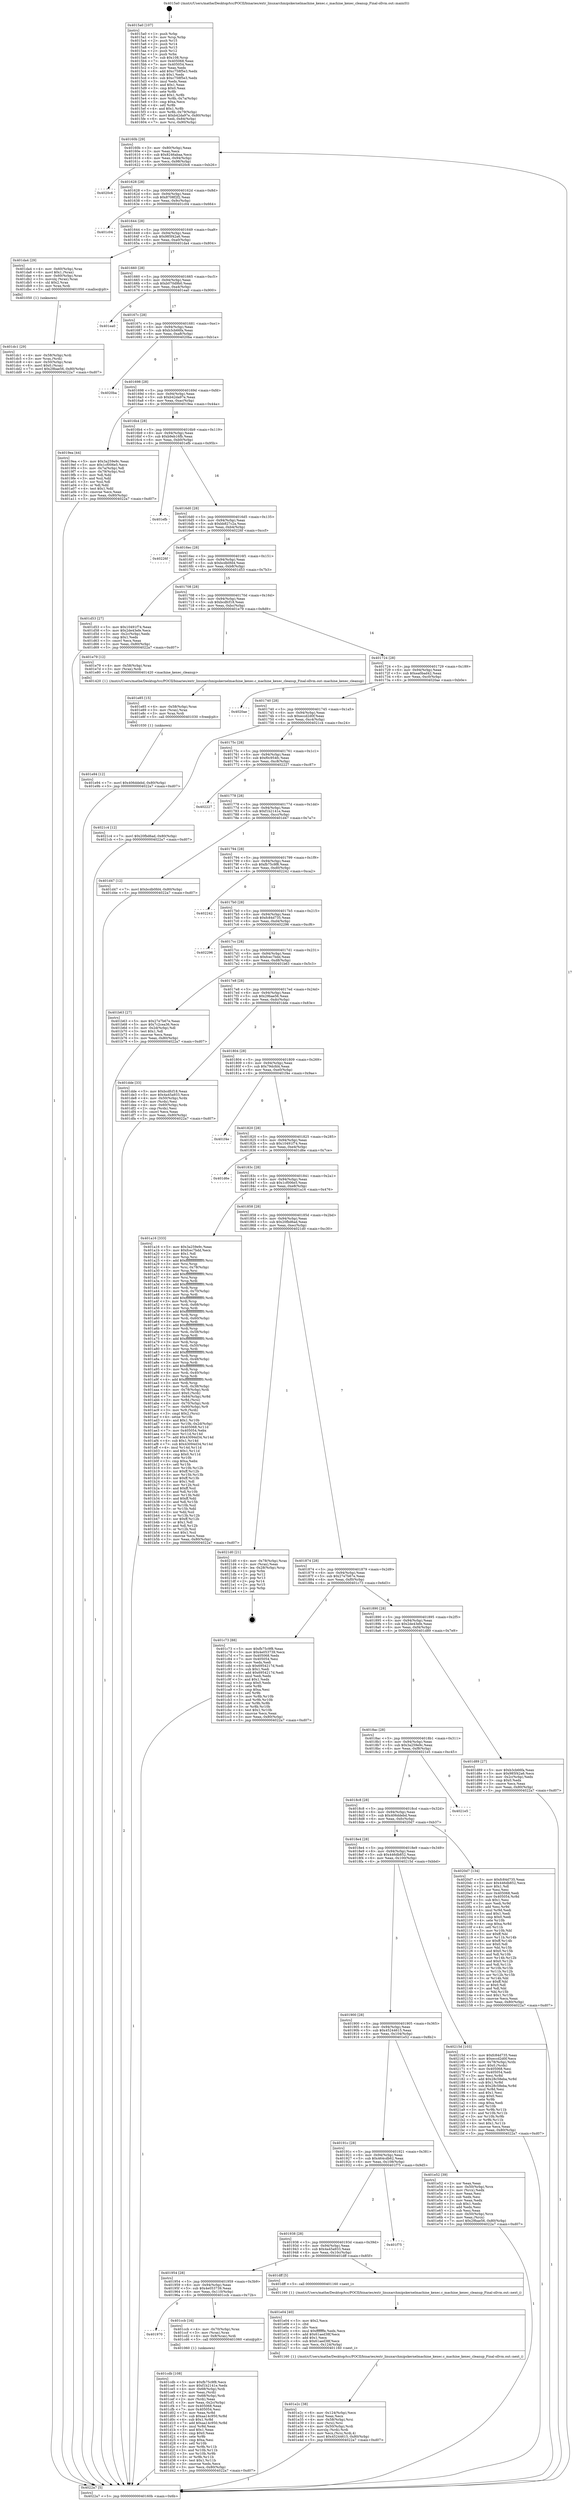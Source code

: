 digraph "0x4015a0" {
  label = "0x4015a0 (/mnt/c/Users/mathe/Desktop/tcc/POCII/binaries/extr_linuxarchmipskernelmachine_kexec.c_machine_kexec_cleanup_Final-ollvm.out::main(0))"
  labelloc = "t"
  node[shape=record]

  Entry [label="",width=0.3,height=0.3,shape=circle,fillcolor=black,style=filled]
  "0x40160b" [label="{
     0x40160b [29]\l
     | [instrs]\l
     &nbsp;&nbsp;0x40160b \<+3\>: mov -0x80(%rbp),%eax\l
     &nbsp;&nbsp;0x40160e \<+2\>: mov %eax,%ecx\l
     &nbsp;&nbsp;0x401610 \<+6\>: sub $0x8246abaa,%ecx\l
     &nbsp;&nbsp;0x401616 \<+6\>: mov %eax,-0x94(%rbp)\l
     &nbsp;&nbsp;0x40161c \<+6\>: mov %ecx,-0x98(%rbp)\l
     &nbsp;&nbsp;0x401622 \<+6\>: je 00000000004020c6 \<main+0xb26\>\l
  }"]
  "0x4020c6" [label="{
     0x4020c6\l
  }", style=dashed]
  "0x401628" [label="{
     0x401628 [28]\l
     | [instrs]\l
     &nbsp;&nbsp;0x401628 \<+5\>: jmp 000000000040162d \<main+0x8d\>\l
     &nbsp;&nbsp;0x40162d \<+6\>: mov -0x94(%rbp),%eax\l
     &nbsp;&nbsp;0x401633 \<+5\>: sub $0x8708f2f2,%eax\l
     &nbsp;&nbsp;0x401638 \<+6\>: mov %eax,-0x9c(%rbp)\l
     &nbsp;&nbsp;0x40163e \<+6\>: je 0000000000401c04 \<main+0x664\>\l
  }"]
  Exit [label="",width=0.3,height=0.3,shape=circle,fillcolor=black,style=filled,peripheries=2]
  "0x401c04" [label="{
     0x401c04\l
  }", style=dashed]
  "0x401644" [label="{
     0x401644 [28]\l
     | [instrs]\l
     &nbsp;&nbsp;0x401644 \<+5\>: jmp 0000000000401649 \<main+0xa9\>\l
     &nbsp;&nbsp;0x401649 \<+6\>: mov -0x94(%rbp),%eax\l
     &nbsp;&nbsp;0x40164f \<+5\>: sub $0x985f42a6,%eax\l
     &nbsp;&nbsp;0x401654 \<+6\>: mov %eax,-0xa0(%rbp)\l
     &nbsp;&nbsp;0x40165a \<+6\>: je 0000000000401da4 \<main+0x804\>\l
  }"]
  "0x401e94" [label="{
     0x401e94 [12]\l
     | [instrs]\l
     &nbsp;&nbsp;0x401e94 \<+7\>: movl $0x406ddebd,-0x80(%rbp)\l
     &nbsp;&nbsp;0x401e9b \<+5\>: jmp 00000000004022a7 \<main+0xd07\>\l
  }"]
  "0x401da4" [label="{
     0x401da4 [29]\l
     | [instrs]\l
     &nbsp;&nbsp;0x401da4 \<+4\>: mov -0x60(%rbp),%rax\l
     &nbsp;&nbsp;0x401da8 \<+6\>: movl $0x1,(%rax)\l
     &nbsp;&nbsp;0x401dae \<+4\>: mov -0x60(%rbp),%rax\l
     &nbsp;&nbsp;0x401db2 \<+3\>: movslq (%rax),%rax\l
     &nbsp;&nbsp;0x401db5 \<+4\>: shl $0x2,%rax\l
     &nbsp;&nbsp;0x401db9 \<+3\>: mov %rax,%rdi\l
     &nbsp;&nbsp;0x401dbc \<+5\>: call 0000000000401050 \<malloc@plt\>\l
     | [calls]\l
     &nbsp;&nbsp;0x401050 \{1\} (unknown)\l
  }"]
  "0x401660" [label="{
     0x401660 [28]\l
     | [instrs]\l
     &nbsp;&nbsp;0x401660 \<+5\>: jmp 0000000000401665 \<main+0xc5\>\l
     &nbsp;&nbsp;0x401665 \<+6\>: mov -0x94(%rbp),%eax\l
     &nbsp;&nbsp;0x40166b \<+5\>: sub $0xb070d9b0,%eax\l
     &nbsp;&nbsp;0x401670 \<+6\>: mov %eax,-0xa4(%rbp)\l
     &nbsp;&nbsp;0x401676 \<+6\>: je 0000000000401ea0 \<main+0x900\>\l
  }"]
  "0x401e85" [label="{
     0x401e85 [15]\l
     | [instrs]\l
     &nbsp;&nbsp;0x401e85 \<+4\>: mov -0x58(%rbp),%rax\l
     &nbsp;&nbsp;0x401e89 \<+3\>: mov (%rax),%rax\l
     &nbsp;&nbsp;0x401e8c \<+3\>: mov %rax,%rdi\l
     &nbsp;&nbsp;0x401e8f \<+5\>: call 0000000000401030 \<free@plt\>\l
     | [calls]\l
     &nbsp;&nbsp;0x401030 \{1\} (unknown)\l
  }"]
  "0x401ea0" [label="{
     0x401ea0\l
  }", style=dashed]
  "0x40167c" [label="{
     0x40167c [28]\l
     | [instrs]\l
     &nbsp;&nbsp;0x40167c \<+5\>: jmp 0000000000401681 \<main+0xe1\>\l
     &nbsp;&nbsp;0x401681 \<+6\>: mov -0x94(%rbp),%eax\l
     &nbsp;&nbsp;0x401687 \<+5\>: sub $0xb3cb66fa,%eax\l
     &nbsp;&nbsp;0x40168c \<+6\>: mov %eax,-0xa8(%rbp)\l
     &nbsp;&nbsp;0x401692 \<+6\>: je 00000000004020ba \<main+0xb1a\>\l
  }"]
  "0x401e2c" [label="{
     0x401e2c [38]\l
     | [instrs]\l
     &nbsp;&nbsp;0x401e2c \<+6\>: mov -0x124(%rbp),%ecx\l
     &nbsp;&nbsp;0x401e32 \<+3\>: imul %eax,%ecx\l
     &nbsp;&nbsp;0x401e35 \<+4\>: mov -0x58(%rbp),%rsi\l
     &nbsp;&nbsp;0x401e39 \<+3\>: mov (%rsi),%rsi\l
     &nbsp;&nbsp;0x401e3c \<+4\>: mov -0x50(%rbp),%rdi\l
     &nbsp;&nbsp;0x401e40 \<+3\>: movslq (%rdi),%rdi\l
     &nbsp;&nbsp;0x401e43 \<+3\>: mov %ecx,(%rsi,%rdi,4)\l
     &nbsp;&nbsp;0x401e46 \<+7\>: movl $0x45244615,-0x80(%rbp)\l
     &nbsp;&nbsp;0x401e4d \<+5\>: jmp 00000000004022a7 \<main+0xd07\>\l
  }"]
  "0x4020ba" [label="{
     0x4020ba\l
  }", style=dashed]
  "0x401698" [label="{
     0x401698 [28]\l
     | [instrs]\l
     &nbsp;&nbsp;0x401698 \<+5\>: jmp 000000000040169d \<main+0xfd\>\l
     &nbsp;&nbsp;0x40169d \<+6\>: mov -0x94(%rbp),%eax\l
     &nbsp;&nbsp;0x4016a3 \<+5\>: sub $0xb42da97e,%eax\l
     &nbsp;&nbsp;0x4016a8 \<+6\>: mov %eax,-0xac(%rbp)\l
     &nbsp;&nbsp;0x4016ae \<+6\>: je 00000000004019ea \<main+0x44a\>\l
  }"]
  "0x401e04" [label="{
     0x401e04 [40]\l
     | [instrs]\l
     &nbsp;&nbsp;0x401e04 \<+5\>: mov $0x2,%ecx\l
     &nbsp;&nbsp;0x401e09 \<+1\>: cltd\l
     &nbsp;&nbsp;0x401e0a \<+2\>: idiv %ecx\l
     &nbsp;&nbsp;0x401e0c \<+6\>: imul $0xfffffffe,%edx,%ecx\l
     &nbsp;&nbsp;0x401e12 \<+6\>: add $0x61aed38f,%ecx\l
     &nbsp;&nbsp;0x401e18 \<+3\>: add $0x1,%ecx\l
     &nbsp;&nbsp;0x401e1b \<+6\>: sub $0x61aed38f,%ecx\l
     &nbsp;&nbsp;0x401e21 \<+6\>: mov %ecx,-0x124(%rbp)\l
     &nbsp;&nbsp;0x401e27 \<+5\>: call 0000000000401160 \<next_i\>\l
     | [calls]\l
     &nbsp;&nbsp;0x401160 \{1\} (/mnt/c/Users/mathe/Desktop/tcc/POCII/binaries/extr_linuxarchmipskernelmachine_kexec.c_machine_kexec_cleanup_Final-ollvm.out::next_i)\l
  }"]
  "0x4019ea" [label="{
     0x4019ea [44]\l
     | [instrs]\l
     &nbsp;&nbsp;0x4019ea \<+5\>: mov $0x3a259e9c,%eax\l
     &nbsp;&nbsp;0x4019ef \<+5\>: mov $0x1cf006e5,%ecx\l
     &nbsp;&nbsp;0x4019f4 \<+3\>: mov -0x7a(%rbp),%dl\l
     &nbsp;&nbsp;0x4019f7 \<+4\>: mov -0x79(%rbp),%sil\l
     &nbsp;&nbsp;0x4019fb \<+3\>: mov %dl,%dil\l
     &nbsp;&nbsp;0x4019fe \<+3\>: and %sil,%dil\l
     &nbsp;&nbsp;0x401a01 \<+3\>: xor %sil,%dl\l
     &nbsp;&nbsp;0x401a04 \<+3\>: or %dl,%dil\l
     &nbsp;&nbsp;0x401a07 \<+4\>: test $0x1,%dil\l
     &nbsp;&nbsp;0x401a0b \<+3\>: cmovne %ecx,%eax\l
     &nbsp;&nbsp;0x401a0e \<+3\>: mov %eax,-0x80(%rbp)\l
     &nbsp;&nbsp;0x401a11 \<+5\>: jmp 00000000004022a7 \<main+0xd07\>\l
  }"]
  "0x4016b4" [label="{
     0x4016b4 [28]\l
     | [instrs]\l
     &nbsp;&nbsp;0x4016b4 \<+5\>: jmp 00000000004016b9 \<main+0x119\>\l
     &nbsp;&nbsp;0x4016b9 \<+6\>: mov -0x94(%rbp),%eax\l
     &nbsp;&nbsp;0x4016bf \<+5\>: sub $0xb9eb16fb,%eax\l
     &nbsp;&nbsp;0x4016c4 \<+6\>: mov %eax,-0xb0(%rbp)\l
     &nbsp;&nbsp;0x4016ca \<+6\>: je 0000000000401efb \<main+0x95b\>\l
  }"]
  "0x4022a7" [label="{
     0x4022a7 [5]\l
     | [instrs]\l
     &nbsp;&nbsp;0x4022a7 \<+5\>: jmp 000000000040160b \<main+0x6b\>\l
  }"]
  "0x4015a0" [label="{
     0x4015a0 [107]\l
     | [instrs]\l
     &nbsp;&nbsp;0x4015a0 \<+1\>: push %rbp\l
     &nbsp;&nbsp;0x4015a1 \<+3\>: mov %rsp,%rbp\l
     &nbsp;&nbsp;0x4015a4 \<+2\>: push %r15\l
     &nbsp;&nbsp;0x4015a6 \<+2\>: push %r14\l
     &nbsp;&nbsp;0x4015a8 \<+2\>: push %r13\l
     &nbsp;&nbsp;0x4015aa \<+2\>: push %r12\l
     &nbsp;&nbsp;0x4015ac \<+1\>: push %rbx\l
     &nbsp;&nbsp;0x4015ad \<+7\>: sub $0x108,%rsp\l
     &nbsp;&nbsp;0x4015b4 \<+7\>: mov 0x405068,%eax\l
     &nbsp;&nbsp;0x4015bb \<+7\>: mov 0x405054,%ecx\l
     &nbsp;&nbsp;0x4015c2 \<+2\>: mov %eax,%edx\l
     &nbsp;&nbsp;0x4015c4 \<+6\>: add $0xc758f5e3,%edx\l
     &nbsp;&nbsp;0x4015ca \<+3\>: sub $0x1,%edx\l
     &nbsp;&nbsp;0x4015cd \<+6\>: sub $0xc758f5e3,%edx\l
     &nbsp;&nbsp;0x4015d3 \<+3\>: imul %edx,%eax\l
     &nbsp;&nbsp;0x4015d6 \<+3\>: and $0x1,%eax\l
     &nbsp;&nbsp;0x4015d9 \<+3\>: cmp $0x0,%eax\l
     &nbsp;&nbsp;0x4015dc \<+4\>: sete %r8b\l
     &nbsp;&nbsp;0x4015e0 \<+4\>: and $0x1,%r8b\l
     &nbsp;&nbsp;0x4015e4 \<+4\>: mov %r8b,-0x7a(%rbp)\l
     &nbsp;&nbsp;0x4015e8 \<+3\>: cmp $0xa,%ecx\l
     &nbsp;&nbsp;0x4015eb \<+4\>: setl %r8b\l
     &nbsp;&nbsp;0x4015ef \<+4\>: and $0x1,%r8b\l
     &nbsp;&nbsp;0x4015f3 \<+4\>: mov %r8b,-0x79(%rbp)\l
     &nbsp;&nbsp;0x4015f7 \<+7\>: movl $0xb42da97e,-0x80(%rbp)\l
     &nbsp;&nbsp;0x4015fe \<+6\>: mov %edi,-0x84(%rbp)\l
     &nbsp;&nbsp;0x401604 \<+7\>: mov %rsi,-0x90(%rbp)\l
  }"]
  "0x401dc1" [label="{
     0x401dc1 [29]\l
     | [instrs]\l
     &nbsp;&nbsp;0x401dc1 \<+4\>: mov -0x58(%rbp),%rdi\l
     &nbsp;&nbsp;0x401dc5 \<+3\>: mov %rax,(%rdi)\l
     &nbsp;&nbsp;0x401dc8 \<+4\>: mov -0x50(%rbp),%rax\l
     &nbsp;&nbsp;0x401dcc \<+6\>: movl $0x0,(%rax)\l
     &nbsp;&nbsp;0x401dd2 \<+7\>: movl $0x29bae56,-0x80(%rbp)\l
     &nbsp;&nbsp;0x401dd9 \<+5\>: jmp 00000000004022a7 \<main+0xd07\>\l
  }"]
  "0x401efb" [label="{
     0x401efb\l
  }", style=dashed]
  "0x4016d0" [label="{
     0x4016d0 [28]\l
     | [instrs]\l
     &nbsp;&nbsp;0x4016d0 \<+5\>: jmp 00000000004016d5 \<main+0x135\>\l
     &nbsp;&nbsp;0x4016d5 \<+6\>: mov -0x94(%rbp),%eax\l
     &nbsp;&nbsp;0x4016db \<+5\>: sub $0xbb827c2a,%eax\l
     &nbsp;&nbsp;0x4016e0 \<+6\>: mov %eax,-0xb4(%rbp)\l
     &nbsp;&nbsp;0x4016e6 \<+6\>: je 000000000040226f \<main+0xccf\>\l
  }"]
  "0x401cdb" [label="{
     0x401cdb [108]\l
     | [instrs]\l
     &nbsp;&nbsp;0x401cdb \<+5\>: mov $0xfb75c9f8,%ecx\l
     &nbsp;&nbsp;0x401ce0 \<+5\>: mov $0xf1b2141e,%edx\l
     &nbsp;&nbsp;0x401ce5 \<+4\>: mov -0x68(%rbp),%rdi\l
     &nbsp;&nbsp;0x401ce9 \<+2\>: mov %eax,(%rdi)\l
     &nbsp;&nbsp;0x401ceb \<+4\>: mov -0x68(%rbp),%rdi\l
     &nbsp;&nbsp;0x401cef \<+2\>: mov (%rdi),%eax\l
     &nbsp;&nbsp;0x401cf1 \<+3\>: mov %eax,-0x2c(%rbp)\l
     &nbsp;&nbsp;0x401cf4 \<+7\>: mov 0x405068,%eax\l
     &nbsp;&nbsp;0x401cfb \<+7\>: mov 0x405054,%esi\l
     &nbsp;&nbsp;0x401d02 \<+3\>: mov %eax,%r8d\l
     &nbsp;&nbsp;0x401d05 \<+7\>: sub $0xaa14c950,%r8d\l
     &nbsp;&nbsp;0x401d0c \<+4\>: sub $0x1,%r8d\l
     &nbsp;&nbsp;0x401d10 \<+7\>: add $0xaa14c950,%r8d\l
     &nbsp;&nbsp;0x401d17 \<+4\>: imul %r8d,%eax\l
     &nbsp;&nbsp;0x401d1b \<+3\>: and $0x1,%eax\l
     &nbsp;&nbsp;0x401d1e \<+3\>: cmp $0x0,%eax\l
     &nbsp;&nbsp;0x401d21 \<+4\>: sete %r9b\l
     &nbsp;&nbsp;0x401d25 \<+3\>: cmp $0xa,%esi\l
     &nbsp;&nbsp;0x401d28 \<+4\>: setl %r10b\l
     &nbsp;&nbsp;0x401d2c \<+3\>: mov %r9b,%r11b\l
     &nbsp;&nbsp;0x401d2f \<+3\>: and %r10b,%r11b\l
     &nbsp;&nbsp;0x401d32 \<+3\>: xor %r10b,%r9b\l
     &nbsp;&nbsp;0x401d35 \<+3\>: or %r9b,%r11b\l
     &nbsp;&nbsp;0x401d38 \<+4\>: test $0x1,%r11b\l
     &nbsp;&nbsp;0x401d3c \<+3\>: cmovne %edx,%ecx\l
     &nbsp;&nbsp;0x401d3f \<+3\>: mov %ecx,-0x80(%rbp)\l
     &nbsp;&nbsp;0x401d42 \<+5\>: jmp 00000000004022a7 \<main+0xd07\>\l
  }"]
  "0x40226f" [label="{
     0x40226f\l
  }", style=dashed]
  "0x4016ec" [label="{
     0x4016ec [28]\l
     | [instrs]\l
     &nbsp;&nbsp;0x4016ec \<+5\>: jmp 00000000004016f1 \<main+0x151\>\l
     &nbsp;&nbsp;0x4016f1 \<+6\>: mov -0x94(%rbp),%eax\l
     &nbsp;&nbsp;0x4016f7 \<+5\>: sub $0xbcdb0fd4,%eax\l
     &nbsp;&nbsp;0x4016fc \<+6\>: mov %eax,-0xb8(%rbp)\l
     &nbsp;&nbsp;0x401702 \<+6\>: je 0000000000401d53 \<main+0x7b3\>\l
  }"]
  "0x401970" [label="{
     0x401970\l
  }", style=dashed]
  "0x401d53" [label="{
     0x401d53 [27]\l
     | [instrs]\l
     &nbsp;&nbsp;0x401d53 \<+5\>: mov $0x10491f74,%eax\l
     &nbsp;&nbsp;0x401d58 \<+5\>: mov $0x2de43efe,%ecx\l
     &nbsp;&nbsp;0x401d5d \<+3\>: mov -0x2c(%rbp),%edx\l
     &nbsp;&nbsp;0x401d60 \<+3\>: cmp $0x1,%edx\l
     &nbsp;&nbsp;0x401d63 \<+3\>: cmovl %ecx,%eax\l
     &nbsp;&nbsp;0x401d66 \<+3\>: mov %eax,-0x80(%rbp)\l
     &nbsp;&nbsp;0x401d69 \<+5\>: jmp 00000000004022a7 \<main+0xd07\>\l
  }"]
  "0x401708" [label="{
     0x401708 [28]\l
     | [instrs]\l
     &nbsp;&nbsp;0x401708 \<+5\>: jmp 000000000040170d \<main+0x16d\>\l
     &nbsp;&nbsp;0x40170d \<+6\>: mov -0x94(%rbp),%eax\l
     &nbsp;&nbsp;0x401713 \<+5\>: sub $0xbcdfcf18,%eax\l
     &nbsp;&nbsp;0x401718 \<+6\>: mov %eax,-0xbc(%rbp)\l
     &nbsp;&nbsp;0x40171e \<+6\>: je 0000000000401e79 \<main+0x8d9\>\l
  }"]
  "0x401ccb" [label="{
     0x401ccb [16]\l
     | [instrs]\l
     &nbsp;&nbsp;0x401ccb \<+4\>: mov -0x70(%rbp),%rax\l
     &nbsp;&nbsp;0x401ccf \<+3\>: mov (%rax),%rax\l
     &nbsp;&nbsp;0x401cd2 \<+4\>: mov 0x8(%rax),%rdi\l
     &nbsp;&nbsp;0x401cd6 \<+5\>: call 0000000000401060 \<atoi@plt\>\l
     | [calls]\l
     &nbsp;&nbsp;0x401060 \{1\} (unknown)\l
  }"]
  "0x401e79" [label="{
     0x401e79 [12]\l
     | [instrs]\l
     &nbsp;&nbsp;0x401e79 \<+4\>: mov -0x58(%rbp),%rax\l
     &nbsp;&nbsp;0x401e7d \<+3\>: mov (%rax),%rdi\l
     &nbsp;&nbsp;0x401e80 \<+5\>: call 0000000000401420 \<machine_kexec_cleanup\>\l
     | [calls]\l
     &nbsp;&nbsp;0x401420 \{1\} (/mnt/c/Users/mathe/Desktop/tcc/POCII/binaries/extr_linuxarchmipskernelmachine_kexec.c_machine_kexec_cleanup_Final-ollvm.out::machine_kexec_cleanup)\l
  }"]
  "0x401724" [label="{
     0x401724 [28]\l
     | [instrs]\l
     &nbsp;&nbsp;0x401724 \<+5\>: jmp 0000000000401729 \<main+0x189\>\l
     &nbsp;&nbsp;0x401729 \<+6\>: mov -0x94(%rbp),%eax\l
     &nbsp;&nbsp;0x40172f \<+5\>: sub $0xea0bad42,%eax\l
     &nbsp;&nbsp;0x401734 \<+6\>: mov %eax,-0xc0(%rbp)\l
     &nbsp;&nbsp;0x40173a \<+6\>: je 00000000004020ae \<main+0xb0e\>\l
  }"]
  "0x401954" [label="{
     0x401954 [28]\l
     | [instrs]\l
     &nbsp;&nbsp;0x401954 \<+5\>: jmp 0000000000401959 \<main+0x3b9\>\l
     &nbsp;&nbsp;0x401959 \<+6\>: mov -0x94(%rbp),%eax\l
     &nbsp;&nbsp;0x40195f \<+5\>: sub $0x4e053739,%eax\l
     &nbsp;&nbsp;0x401964 \<+6\>: mov %eax,-0x110(%rbp)\l
     &nbsp;&nbsp;0x40196a \<+6\>: je 0000000000401ccb \<main+0x72b\>\l
  }"]
  "0x4020ae" [label="{
     0x4020ae\l
  }", style=dashed]
  "0x401740" [label="{
     0x401740 [28]\l
     | [instrs]\l
     &nbsp;&nbsp;0x401740 \<+5\>: jmp 0000000000401745 \<main+0x1a5\>\l
     &nbsp;&nbsp;0x401745 \<+6\>: mov -0x94(%rbp),%eax\l
     &nbsp;&nbsp;0x40174b \<+5\>: sub $0xeccd2d0f,%eax\l
     &nbsp;&nbsp;0x401750 \<+6\>: mov %eax,-0xc4(%rbp)\l
     &nbsp;&nbsp;0x401756 \<+6\>: je 00000000004021c4 \<main+0xc24\>\l
  }"]
  "0x401dff" [label="{
     0x401dff [5]\l
     | [instrs]\l
     &nbsp;&nbsp;0x401dff \<+5\>: call 0000000000401160 \<next_i\>\l
     | [calls]\l
     &nbsp;&nbsp;0x401160 \{1\} (/mnt/c/Users/mathe/Desktop/tcc/POCII/binaries/extr_linuxarchmipskernelmachine_kexec.c_machine_kexec_cleanup_Final-ollvm.out::next_i)\l
  }"]
  "0x4021c4" [label="{
     0x4021c4 [12]\l
     | [instrs]\l
     &nbsp;&nbsp;0x4021c4 \<+7\>: movl $0x20fbd6ad,-0x80(%rbp)\l
     &nbsp;&nbsp;0x4021cb \<+5\>: jmp 00000000004022a7 \<main+0xd07\>\l
  }"]
  "0x40175c" [label="{
     0x40175c [28]\l
     | [instrs]\l
     &nbsp;&nbsp;0x40175c \<+5\>: jmp 0000000000401761 \<main+0x1c1\>\l
     &nbsp;&nbsp;0x401761 \<+6\>: mov -0x94(%rbp),%eax\l
     &nbsp;&nbsp;0x401767 \<+5\>: sub $0xf0c954fc,%eax\l
     &nbsp;&nbsp;0x40176c \<+6\>: mov %eax,-0xc8(%rbp)\l
     &nbsp;&nbsp;0x401772 \<+6\>: je 0000000000402227 \<main+0xc87\>\l
  }"]
  "0x401938" [label="{
     0x401938 [28]\l
     | [instrs]\l
     &nbsp;&nbsp;0x401938 \<+5\>: jmp 000000000040193d \<main+0x39d\>\l
     &nbsp;&nbsp;0x40193d \<+6\>: mov -0x94(%rbp),%eax\l
     &nbsp;&nbsp;0x401943 \<+5\>: sub $0x4a45a933,%eax\l
     &nbsp;&nbsp;0x401948 \<+6\>: mov %eax,-0x10c(%rbp)\l
     &nbsp;&nbsp;0x40194e \<+6\>: je 0000000000401dff \<main+0x85f\>\l
  }"]
  "0x402227" [label="{
     0x402227\l
  }", style=dashed]
  "0x401778" [label="{
     0x401778 [28]\l
     | [instrs]\l
     &nbsp;&nbsp;0x401778 \<+5\>: jmp 000000000040177d \<main+0x1dd\>\l
     &nbsp;&nbsp;0x40177d \<+6\>: mov -0x94(%rbp),%eax\l
     &nbsp;&nbsp;0x401783 \<+5\>: sub $0xf1b2141e,%eax\l
     &nbsp;&nbsp;0x401788 \<+6\>: mov %eax,-0xcc(%rbp)\l
     &nbsp;&nbsp;0x40178e \<+6\>: je 0000000000401d47 \<main+0x7a7\>\l
  }"]
  "0x401f75" [label="{
     0x401f75\l
  }", style=dashed]
  "0x401d47" [label="{
     0x401d47 [12]\l
     | [instrs]\l
     &nbsp;&nbsp;0x401d47 \<+7\>: movl $0xbcdb0fd4,-0x80(%rbp)\l
     &nbsp;&nbsp;0x401d4e \<+5\>: jmp 00000000004022a7 \<main+0xd07\>\l
  }"]
  "0x401794" [label="{
     0x401794 [28]\l
     | [instrs]\l
     &nbsp;&nbsp;0x401794 \<+5\>: jmp 0000000000401799 \<main+0x1f9\>\l
     &nbsp;&nbsp;0x401799 \<+6\>: mov -0x94(%rbp),%eax\l
     &nbsp;&nbsp;0x40179f \<+5\>: sub $0xfb75c9f8,%eax\l
     &nbsp;&nbsp;0x4017a4 \<+6\>: mov %eax,-0xd0(%rbp)\l
     &nbsp;&nbsp;0x4017aa \<+6\>: je 0000000000402242 \<main+0xca2\>\l
  }"]
  "0x40191c" [label="{
     0x40191c [28]\l
     | [instrs]\l
     &nbsp;&nbsp;0x40191c \<+5\>: jmp 0000000000401921 \<main+0x381\>\l
     &nbsp;&nbsp;0x401921 \<+6\>: mov -0x94(%rbp),%eax\l
     &nbsp;&nbsp;0x401927 \<+5\>: sub $0x464cdb62,%eax\l
     &nbsp;&nbsp;0x40192c \<+6\>: mov %eax,-0x108(%rbp)\l
     &nbsp;&nbsp;0x401932 \<+6\>: je 0000000000401f75 \<main+0x9d5\>\l
  }"]
  "0x402242" [label="{
     0x402242\l
  }", style=dashed]
  "0x4017b0" [label="{
     0x4017b0 [28]\l
     | [instrs]\l
     &nbsp;&nbsp;0x4017b0 \<+5\>: jmp 00000000004017b5 \<main+0x215\>\l
     &nbsp;&nbsp;0x4017b5 \<+6\>: mov -0x94(%rbp),%eax\l
     &nbsp;&nbsp;0x4017bb \<+5\>: sub $0xfc84d735,%eax\l
     &nbsp;&nbsp;0x4017c0 \<+6\>: mov %eax,-0xd4(%rbp)\l
     &nbsp;&nbsp;0x4017c6 \<+6\>: je 0000000000402296 \<main+0xcf6\>\l
  }"]
  "0x401e52" [label="{
     0x401e52 [39]\l
     | [instrs]\l
     &nbsp;&nbsp;0x401e52 \<+2\>: xor %eax,%eax\l
     &nbsp;&nbsp;0x401e54 \<+4\>: mov -0x50(%rbp),%rcx\l
     &nbsp;&nbsp;0x401e58 \<+2\>: mov (%rcx),%edx\l
     &nbsp;&nbsp;0x401e5a \<+2\>: mov %eax,%esi\l
     &nbsp;&nbsp;0x401e5c \<+2\>: sub %edx,%esi\l
     &nbsp;&nbsp;0x401e5e \<+2\>: mov %eax,%edx\l
     &nbsp;&nbsp;0x401e60 \<+3\>: sub $0x1,%edx\l
     &nbsp;&nbsp;0x401e63 \<+2\>: add %edx,%esi\l
     &nbsp;&nbsp;0x401e65 \<+2\>: sub %esi,%eax\l
     &nbsp;&nbsp;0x401e67 \<+4\>: mov -0x50(%rbp),%rcx\l
     &nbsp;&nbsp;0x401e6b \<+2\>: mov %eax,(%rcx)\l
     &nbsp;&nbsp;0x401e6d \<+7\>: movl $0x29bae56,-0x80(%rbp)\l
     &nbsp;&nbsp;0x401e74 \<+5\>: jmp 00000000004022a7 \<main+0xd07\>\l
  }"]
  "0x402296" [label="{
     0x402296\l
  }", style=dashed]
  "0x4017cc" [label="{
     0x4017cc [28]\l
     | [instrs]\l
     &nbsp;&nbsp;0x4017cc \<+5\>: jmp 00000000004017d1 \<main+0x231\>\l
     &nbsp;&nbsp;0x4017d1 \<+6\>: mov -0x94(%rbp),%eax\l
     &nbsp;&nbsp;0x4017d7 \<+5\>: sub $0xfcec7bdd,%eax\l
     &nbsp;&nbsp;0x4017dc \<+6\>: mov %eax,-0xd8(%rbp)\l
     &nbsp;&nbsp;0x4017e2 \<+6\>: je 0000000000401b63 \<main+0x5c3\>\l
  }"]
  "0x401900" [label="{
     0x401900 [28]\l
     | [instrs]\l
     &nbsp;&nbsp;0x401900 \<+5\>: jmp 0000000000401905 \<main+0x365\>\l
     &nbsp;&nbsp;0x401905 \<+6\>: mov -0x94(%rbp),%eax\l
     &nbsp;&nbsp;0x40190b \<+5\>: sub $0x45244615,%eax\l
     &nbsp;&nbsp;0x401910 \<+6\>: mov %eax,-0x104(%rbp)\l
     &nbsp;&nbsp;0x401916 \<+6\>: je 0000000000401e52 \<main+0x8b2\>\l
  }"]
  "0x401b63" [label="{
     0x401b63 [27]\l
     | [instrs]\l
     &nbsp;&nbsp;0x401b63 \<+5\>: mov $0x27e7b67e,%eax\l
     &nbsp;&nbsp;0x401b68 \<+5\>: mov $0x7c2cea36,%ecx\l
     &nbsp;&nbsp;0x401b6d \<+3\>: mov -0x2d(%rbp),%dl\l
     &nbsp;&nbsp;0x401b70 \<+3\>: test $0x1,%dl\l
     &nbsp;&nbsp;0x401b73 \<+3\>: cmovne %ecx,%eax\l
     &nbsp;&nbsp;0x401b76 \<+3\>: mov %eax,-0x80(%rbp)\l
     &nbsp;&nbsp;0x401b79 \<+5\>: jmp 00000000004022a7 \<main+0xd07\>\l
  }"]
  "0x4017e8" [label="{
     0x4017e8 [28]\l
     | [instrs]\l
     &nbsp;&nbsp;0x4017e8 \<+5\>: jmp 00000000004017ed \<main+0x24d\>\l
     &nbsp;&nbsp;0x4017ed \<+6\>: mov -0x94(%rbp),%eax\l
     &nbsp;&nbsp;0x4017f3 \<+5\>: sub $0x29bae56,%eax\l
     &nbsp;&nbsp;0x4017f8 \<+6\>: mov %eax,-0xdc(%rbp)\l
     &nbsp;&nbsp;0x4017fe \<+6\>: je 0000000000401dde \<main+0x83e\>\l
  }"]
  "0x40215d" [label="{
     0x40215d [103]\l
     | [instrs]\l
     &nbsp;&nbsp;0x40215d \<+5\>: mov $0xfc84d735,%eax\l
     &nbsp;&nbsp;0x402162 \<+5\>: mov $0xeccd2d0f,%ecx\l
     &nbsp;&nbsp;0x402167 \<+4\>: mov -0x78(%rbp),%rdx\l
     &nbsp;&nbsp;0x40216b \<+6\>: movl $0x0,(%rdx)\l
     &nbsp;&nbsp;0x402171 \<+7\>: mov 0x405068,%esi\l
     &nbsp;&nbsp;0x402178 \<+7\>: mov 0x405054,%edi\l
     &nbsp;&nbsp;0x40217f \<+3\>: mov %esi,%r8d\l
     &nbsp;&nbsp;0x402182 \<+7\>: add $0x28c58eba,%r8d\l
     &nbsp;&nbsp;0x402189 \<+4\>: sub $0x1,%r8d\l
     &nbsp;&nbsp;0x40218d \<+7\>: sub $0x28c58eba,%r8d\l
     &nbsp;&nbsp;0x402194 \<+4\>: imul %r8d,%esi\l
     &nbsp;&nbsp;0x402198 \<+3\>: and $0x1,%esi\l
     &nbsp;&nbsp;0x40219b \<+3\>: cmp $0x0,%esi\l
     &nbsp;&nbsp;0x40219e \<+4\>: sete %r9b\l
     &nbsp;&nbsp;0x4021a2 \<+3\>: cmp $0xa,%edi\l
     &nbsp;&nbsp;0x4021a5 \<+4\>: setl %r10b\l
     &nbsp;&nbsp;0x4021a9 \<+3\>: mov %r9b,%r11b\l
     &nbsp;&nbsp;0x4021ac \<+3\>: and %r10b,%r11b\l
     &nbsp;&nbsp;0x4021af \<+3\>: xor %r10b,%r9b\l
     &nbsp;&nbsp;0x4021b2 \<+3\>: or %r9b,%r11b\l
     &nbsp;&nbsp;0x4021b5 \<+4\>: test $0x1,%r11b\l
     &nbsp;&nbsp;0x4021b9 \<+3\>: cmovne %ecx,%eax\l
     &nbsp;&nbsp;0x4021bc \<+3\>: mov %eax,-0x80(%rbp)\l
     &nbsp;&nbsp;0x4021bf \<+5\>: jmp 00000000004022a7 \<main+0xd07\>\l
  }"]
  "0x401dde" [label="{
     0x401dde [33]\l
     | [instrs]\l
     &nbsp;&nbsp;0x401dde \<+5\>: mov $0xbcdfcf18,%eax\l
     &nbsp;&nbsp;0x401de3 \<+5\>: mov $0x4a45a933,%ecx\l
     &nbsp;&nbsp;0x401de8 \<+4\>: mov -0x50(%rbp),%rdx\l
     &nbsp;&nbsp;0x401dec \<+2\>: mov (%rdx),%esi\l
     &nbsp;&nbsp;0x401dee \<+4\>: mov -0x60(%rbp),%rdx\l
     &nbsp;&nbsp;0x401df2 \<+2\>: cmp (%rdx),%esi\l
     &nbsp;&nbsp;0x401df4 \<+3\>: cmovl %ecx,%eax\l
     &nbsp;&nbsp;0x401df7 \<+3\>: mov %eax,-0x80(%rbp)\l
     &nbsp;&nbsp;0x401dfa \<+5\>: jmp 00000000004022a7 \<main+0xd07\>\l
  }"]
  "0x401804" [label="{
     0x401804 [28]\l
     | [instrs]\l
     &nbsp;&nbsp;0x401804 \<+5\>: jmp 0000000000401809 \<main+0x269\>\l
     &nbsp;&nbsp;0x401809 \<+6\>: mov -0x94(%rbp),%eax\l
     &nbsp;&nbsp;0x40180f \<+5\>: sub $0x79dcfd4,%eax\l
     &nbsp;&nbsp;0x401814 \<+6\>: mov %eax,-0xe0(%rbp)\l
     &nbsp;&nbsp;0x40181a \<+6\>: je 0000000000401f4e \<main+0x9ae\>\l
  }"]
  "0x4018e4" [label="{
     0x4018e4 [28]\l
     | [instrs]\l
     &nbsp;&nbsp;0x4018e4 \<+5\>: jmp 00000000004018e9 \<main+0x349\>\l
     &nbsp;&nbsp;0x4018e9 \<+6\>: mov -0x94(%rbp),%eax\l
     &nbsp;&nbsp;0x4018ef \<+5\>: sub $0x446db852,%eax\l
     &nbsp;&nbsp;0x4018f4 \<+6\>: mov %eax,-0x100(%rbp)\l
     &nbsp;&nbsp;0x4018fa \<+6\>: je 000000000040215d \<main+0xbbd\>\l
  }"]
  "0x401f4e" [label="{
     0x401f4e\l
  }", style=dashed]
  "0x401820" [label="{
     0x401820 [28]\l
     | [instrs]\l
     &nbsp;&nbsp;0x401820 \<+5\>: jmp 0000000000401825 \<main+0x285\>\l
     &nbsp;&nbsp;0x401825 \<+6\>: mov -0x94(%rbp),%eax\l
     &nbsp;&nbsp;0x40182b \<+5\>: sub $0x10491f74,%eax\l
     &nbsp;&nbsp;0x401830 \<+6\>: mov %eax,-0xe4(%rbp)\l
     &nbsp;&nbsp;0x401836 \<+6\>: je 0000000000401d6e \<main+0x7ce\>\l
  }"]
  "0x4020d7" [label="{
     0x4020d7 [134]\l
     | [instrs]\l
     &nbsp;&nbsp;0x4020d7 \<+5\>: mov $0xfc84d735,%eax\l
     &nbsp;&nbsp;0x4020dc \<+5\>: mov $0x446db852,%ecx\l
     &nbsp;&nbsp;0x4020e1 \<+2\>: mov $0x1,%dl\l
     &nbsp;&nbsp;0x4020e3 \<+2\>: xor %esi,%esi\l
     &nbsp;&nbsp;0x4020e5 \<+7\>: mov 0x405068,%edi\l
     &nbsp;&nbsp;0x4020ec \<+8\>: mov 0x405054,%r8d\l
     &nbsp;&nbsp;0x4020f4 \<+3\>: sub $0x1,%esi\l
     &nbsp;&nbsp;0x4020f7 \<+3\>: mov %edi,%r9d\l
     &nbsp;&nbsp;0x4020fa \<+3\>: add %esi,%r9d\l
     &nbsp;&nbsp;0x4020fd \<+4\>: imul %r9d,%edi\l
     &nbsp;&nbsp;0x402101 \<+3\>: and $0x1,%edi\l
     &nbsp;&nbsp;0x402104 \<+3\>: cmp $0x0,%edi\l
     &nbsp;&nbsp;0x402107 \<+4\>: sete %r10b\l
     &nbsp;&nbsp;0x40210b \<+4\>: cmp $0xa,%r8d\l
     &nbsp;&nbsp;0x40210f \<+4\>: setl %r11b\l
     &nbsp;&nbsp;0x402113 \<+3\>: mov %r10b,%bl\l
     &nbsp;&nbsp;0x402116 \<+3\>: xor $0xff,%bl\l
     &nbsp;&nbsp;0x402119 \<+3\>: mov %r11b,%r14b\l
     &nbsp;&nbsp;0x40211c \<+4\>: xor $0xff,%r14b\l
     &nbsp;&nbsp;0x402120 \<+3\>: xor $0x0,%dl\l
     &nbsp;&nbsp;0x402123 \<+3\>: mov %bl,%r15b\l
     &nbsp;&nbsp;0x402126 \<+4\>: and $0x0,%r15b\l
     &nbsp;&nbsp;0x40212a \<+3\>: and %dl,%r10b\l
     &nbsp;&nbsp;0x40212d \<+3\>: mov %r14b,%r12b\l
     &nbsp;&nbsp;0x402130 \<+4\>: and $0x0,%r12b\l
     &nbsp;&nbsp;0x402134 \<+3\>: and %dl,%r11b\l
     &nbsp;&nbsp;0x402137 \<+3\>: or %r10b,%r15b\l
     &nbsp;&nbsp;0x40213a \<+3\>: or %r11b,%r12b\l
     &nbsp;&nbsp;0x40213d \<+3\>: xor %r12b,%r15b\l
     &nbsp;&nbsp;0x402140 \<+3\>: or %r14b,%bl\l
     &nbsp;&nbsp;0x402143 \<+3\>: xor $0xff,%bl\l
     &nbsp;&nbsp;0x402146 \<+3\>: or $0x0,%dl\l
     &nbsp;&nbsp;0x402149 \<+2\>: and %dl,%bl\l
     &nbsp;&nbsp;0x40214b \<+3\>: or %bl,%r15b\l
     &nbsp;&nbsp;0x40214e \<+4\>: test $0x1,%r15b\l
     &nbsp;&nbsp;0x402152 \<+3\>: cmovne %ecx,%eax\l
     &nbsp;&nbsp;0x402155 \<+3\>: mov %eax,-0x80(%rbp)\l
     &nbsp;&nbsp;0x402158 \<+5\>: jmp 00000000004022a7 \<main+0xd07\>\l
  }"]
  "0x401d6e" [label="{
     0x401d6e\l
  }", style=dashed]
  "0x40183c" [label="{
     0x40183c [28]\l
     | [instrs]\l
     &nbsp;&nbsp;0x40183c \<+5\>: jmp 0000000000401841 \<main+0x2a1\>\l
     &nbsp;&nbsp;0x401841 \<+6\>: mov -0x94(%rbp),%eax\l
     &nbsp;&nbsp;0x401847 \<+5\>: sub $0x1cf006e5,%eax\l
     &nbsp;&nbsp;0x40184c \<+6\>: mov %eax,-0xe8(%rbp)\l
     &nbsp;&nbsp;0x401852 \<+6\>: je 0000000000401a16 \<main+0x476\>\l
  }"]
  "0x4018c8" [label="{
     0x4018c8 [28]\l
     | [instrs]\l
     &nbsp;&nbsp;0x4018c8 \<+5\>: jmp 00000000004018cd \<main+0x32d\>\l
     &nbsp;&nbsp;0x4018cd \<+6\>: mov -0x94(%rbp),%eax\l
     &nbsp;&nbsp;0x4018d3 \<+5\>: sub $0x406ddebd,%eax\l
     &nbsp;&nbsp;0x4018d8 \<+6\>: mov %eax,-0xfc(%rbp)\l
     &nbsp;&nbsp;0x4018de \<+6\>: je 00000000004020d7 \<main+0xb37\>\l
  }"]
  "0x401a16" [label="{
     0x401a16 [333]\l
     | [instrs]\l
     &nbsp;&nbsp;0x401a16 \<+5\>: mov $0x3a259e9c,%eax\l
     &nbsp;&nbsp;0x401a1b \<+5\>: mov $0xfcec7bdd,%ecx\l
     &nbsp;&nbsp;0x401a20 \<+2\>: mov $0x1,%dl\l
     &nbsp;&nbsp;0x401a22 \<+3\>: mov %rsp,%rsi\l
     &nbsp;&nbsp;0x401a25 \<+4\>: add $0xfffffffffffffff0,%rsi\l
     &nbsp;&nbsp;0x401a29 \<+3\>: mov %rsi,%rsp\l
     &nbsp;&nbsp;0x401a2c \<+4\>: mov %rsi,-0x78(%rbp)\l
     &nbsp;&nbsp;0x401a30 \<+3\>: mov %rsp,%rsi\l
     &nbsp;&nbsp;0x401a33 \<+4\>: add $0xfffffffffffffff0,%rsi\l
     &nbsp;&nbsp;0x401a37 \<+3\>: mov %rsi,%rsp\l
     &nbsp;&nbsp;0x401a3a \<+3\>: mov %rsp,%rdi\l
     &nbsp;&nbsp;0x401a3d \<+4\>: add $0xfffffffffffffff0,%rdi\l
     &nbsp;&nbsp;0x401a41 \<+3\>: mov %rdi,%rsp\l
     &nbsp;&nbsp;0x401a44 \<+4\>: mov %rdi,-0x70(%rbp)\l
     &nbsp;&nbsp;0x401a48 \<+3\>: mov %rsp,%rdi\l
     &nbsp;&nbsp;0x401a4b \<+4\>: add $0xfffffffffffffff0,%rdi\l
     &nbsp;&nbsp;0x401a4f \<+3\>: mov %rdi,%rsp\l
     &nbsp;&nbsp;0x401a52 \<+4\>: mov %rdi,-0x68(%rbp)\l
     &nbsp;&nbsp;0x401a56 \<+3\>: mov %rsp,%rdi\l
     &nbsp;&nbsp;0x401a59 \<+4\>: add $0xfffffffffffffff0,%rdi\l
     &nbsp;&nbsp;0x401a5d \<+3\>: mov %rdi,%rsp\l
     &nbsp;&nbsp;0x401a60 \<+4\>: mov %rdi,-0x60(%rbp)\l
     &nbsp;&nbsp;0x401a64 \<+3\>: mov %rsp,%rdi\l
     &nbsp;&nbsp;0x401a67 \<+4\>: add $0xfffffffffffffff0,%rdi\l
     &nbsp;&nbsp;0x401a6b \<+3\>: mov %rdi,%rsp\l
     &nbsp;&nbsp;0x401a6e \<+4\>: mov %rdi,-0x58(%rbp)\l
     &nbsp;&nbsp;0x401a72 \<+3\>: mov %rsp,%rdi\l
     &nbsp;&nbsp;0x401a75 \<+4\>: add $0xfffffffffffffff0,%rdi\l
     &nbsp;&nbsp;0x401a79 \<+3\>: mov %rdi,%rsp\l
     &nbsp;&nbsp;0x401a7c \<+4\>: mov %rdi,-0x50(%rbp)\l
     &nbsp;&nbsp;0x401a80 \<+3\>: mov %rsp,%rdi\l
     &nbsp;&nbsp;0x401a83 \<+4\>: add $0xfffffffffffffff0,%rdi\l
     &nbsp;&nbsp;0x401a87 \<+3\>: mov %rdi,%rsp\l
     &nbsp;&nbsp;0x401a8a \<+4\>: mov %rdi,-0x48(%rbp)\l
     &nbsp;&nbsp;0x401a8e \<+3\>: mov %rsp,%rdi\l
     &nbsp;&nbsp;0x401a91 \<+4\>: add $0xfffffffffffffff0,%rdi\l
     &nbsp;&nbsp;0x401a95 \<+3\>: mov %rdi,%rsp\l
     &nbsp;&nbsp;0x401a98 \<+4\>: mov %rdi,-0x40(%rbp)\l
     &nbsp;&nbsp;0x401a9c \<+3\>: mov %rsp,%rdi\l
     &nbsp;&nbsp;0x401a9f \<+4\>: add $0xfffffffffffffff0,%rdi\l
     &nbsp;&nbsp;0x401aa3 \<+3\>: mov %rdi,%rsp\l
     &nbsp;&nbsp;0x401aa6 \<+4\>: mov %rdi,-0x38(%rbp)\l
     &nbsp;&nbsp;0x401aaa \<+4\>: mov -0x78(%rbp),%rdi\l
     &nbsp;&nbsp;0x401aae \<+6\>: movl $0x0,(%rdi)\l
     &nbsp;&nbsp;0x401ab4 \<+7\>: mov -0x84(%rbp),%r8d\l
     &nbsp;&nbsp;0x401abb \<+3\>: mov %r8d,(%rsi)\l
     &nbsp;&nbsp;0x401abe \<+4\>: mov -0x70(%rbp),%rdi\l
     &nbsp;&nbsp;0x401ac2 \<+7\>: mov -0x90(%rbp),%r9\l
     &nbsp;&nbsp;0x401ac9 \<+3\>: mov %r9,(%rdi)\l
     &nbsp;&nbsp;0x401acc \<+3\>: cmpl $0x2,(%rsi)\l
     &nbsp;&nbsp;0x401acf \<+4\>: setne %r10b\l
     &nbsp;&nbsp;0x401ad3 \<+4\>: and $0x1,%r10b\l
     &nbsp;&nbsp;0x401ad7 \<+4\>: mov %r10b,-0x2d(%rbp)\l
     &nbsp;&nbsp;0x401adb \<+8\>: mov 0x405068,%r11d\l
     &nbsp;&nbsp;0x401ae3 \<+7\>: mov 0x405054,%ebx\l
     &nbsp;&nbsp;0x401aea \<+3\>: mov %r11d,%r14d\l
     &nbsp;&nbsp;0x401aed \<+7\>: add $0x43094d34,%r14d\l
     &nbsp;&nbsp;0x401af4 \<+4\>: sub $0x1,%r14d\l
     &nbsp;&nbsp;0x401af8 \<+7\>: sub $0x43094d34,%r14d\l
     &nbsp;&nbsp;0x401aff \<+4\>: imul %r14d,%r11d\l
     &nbsp;&nbsp;0x401b03 \<+4\>: and $0x1,%r11d\l
     &nbsp;&nbsp;0x401b07 \<+4\>: cmp $0x0,%r11d\l
     &nbsp;&nbsp;0x401b0b \<+4\>: sete %r10b\l
     &nbsp;&nbsp;0x401b0f \<+3\>: cmp $0xa,%ebx\l
     &nbsp;&nbsp;0x401b12 \<+4\>: setl %r15b\l
     &nbsp;&nbsp;0x401b16 \<+3\>: mov %r10b,%r12b\l
     &nbsp;&nbsp;0x401b19 \<+4\>: xor $0xff,%r12b\l
     &nbsp;&nbsp;0x401b1d \<+3\>: mov %r15b,%r13b\l
     &nbsp;&nbsp;0x401b20 \<+4\>: xor $0xff,%r13b\l
     &nbsp;&nbsp;0x401b24 \<+3\>: xor $0x1,%dl\l
     &nbsp;&nbsp;0x401b27 \<+3\>: mov %r12b,%sil\l
     &nbsp;&nbsp;0x401b2a \<+4\>: and $0xff,%sil\l
     &nbsp;&nbsp;0x401b2e \<+3\>: and %dl,%r10b\l
     &nbsp;&nbsp;0x401b31 \<+3\>: mov %r13b,%dil\l
     &nbsp;&nbsp;0x401b34 \<+4\>: and $0xff,%dil\l
     &nbsp;&nbsp;0x401b38 \<+3\>: and %dl,%r15b\l
     &nbsp;&nbsp;0x401b3b \<+3\>: or %r10b,%sil\l
     &nbsp;&nbsp;0x401b3e \<+3\>: or %r15b,%dil\l
     &nbsp;&nbsp;0x401b41 \<+3\>: xor %dil,%sil\l
     &nbsp;&nbsp;0x401b44 \<+3\>: or %r13b,%r12b\l
     &nbsp;&nbsp;0x401b47 \<+4\>: xor $0xff,%r12b\l
     &nbsp;&nbsp;0x401b4b \<+3\>: or $0x1,%dl\l
     &nbsp;&nbsp;0x401b4e \<+3\>: and %dl,%r12b\l
     &nbsp;&nbsp;0x401b51 \<+3\>: or %r12b,%sil\l
     &nbsp;&nbsp;0x401b54 \<+4\>: test $0x1,%sil\l
     &nbsp;&nbsp;0x401b58 \<+3\>: cmovne %ecx,%eax\l
     &nbsp;&nbsp;0x401b5b \<+3\>: mov %eax,-0x80(%rbp)\l
     &nbsp;&nbsp;0x401b5e \<+5\>: jmp 00000000004022a7 \<main+0xd07\>\l
  }"]
  "0x401858" [label="{
     0x401858 [28]\l
     | [instrs]\l
     &nbsp;&nbsp;0x401858 \<+5\>: jmp 000000000040185d \<main+0x2bd\>\l
     &nbsp;&nbsp;0x40185d \<+6\>: mov -0x94(%rbp),%eax\l
     &nbsp;&nbsp;0x401863 \<+5\>: sub $0x20fbd6ad,%eax\l
     &nbsp;&nbsp;0x401868 \<+6\>: mov %eax,-0xec(%rbp)\l
     &nbsp;&nbsp;0x40186e \<+6\>: je 00000000004021d0 \<main+0xc30\>\l
  }"]
  "0x4021e5" [label="{
     0x4021e5\l
  }", style=dashed]
  "0x4018ac" [label="{
     0x4018ac [28]\l
     | [instrs]\l
     &nbsp;&nbsp;0x4018ac \<+5\>: jmp 00000000004018b1 \<main+0x311\>\l
     &nbsp;&nbsp;0x4018b1 \<+6\>: mov -0x94(%rbp),%eax\l
     &nbsp;&nbsp;0x4018b7 \<+5\>: sub $0x3a259e9c,%eax\l
     &nbsp;&nbsp;0x4018bc \<+6\>: mov %eax,-0xf8(%rbp)\l
     &nbsp;&nbsp;0x4018c2 \<+6\>: je 00000000004021e5 \<main+0xc45\>\l
  }"]
  "0x4021d0" [label="{
     0x4021d0 [21]\l
     | [instrs]\l
     &nbsp;&nbsp;0x4021d0 \<+4\>: mov -0x78(%rbp),%rax\l
     &nbsp;&nbsp;0x4021d4 \<+2\>: mov (%rax),%eax\l
     &nbsp;&nbsp;0x4021d6 \<+4\>: lea -0x28(%rbp),%rsp\l
     &nbsp;&nbsp;0x4021da \<+1\>: pop %rbx\l
     &nbsp;&nbsp;0x4021db \<+2\>: pop %r12\l
     &nbsp;&nbsp;0x4021dd \<+2\>: pop %r13\l
     &nbsp;&nbsp;0x4021df \<+2\>: pop %r14\l
     &nbsp;&nbsp;0x4021e1 \<+2\>: pop %r15\l
     &nbsp;&nbsp;0x4021e3 \<+1\>: pop %rbp\l
     &nbsp;&nbsp;0x4021e4 \<+1\>: ret\l
  }"]
  "0x401874" [label="{
     0x401874 [28]\l
     | [instrs]\l
     &nbsp;&nbsp;0x401874 \<+5\>: jmp 0000000000401879 \<main+0x2d9\>\l
     &nbsp;&nbsp;0x401879 \<+6\>: mov -0x94(%rbp),%eax\l
     &nbsp;&nbsp;0x40187f \<+5\>: sub $0x27e7b67e,%eax\l
     &nbsp;&nbsp;0x401884 \<+6\>: mov %eax,-0xf0(%rbp)\l
     &nbsp;&nbsp;0x40188a \<+6\>: je 0000000000401c73 \<main+0x6d3\>\l
  }"]
  "0x401d89" [label="{
     0x401d89 [27]\l
     | [instrs]\l
     &nbsp;&nbsp;0x401d89 \<+5\>: mov $0xb3cb66fa,%eax\l
     &nbsp;&nbsp;0x401d8e \<+5\>: mov $0x985f42a6,%ecx\l
     &nbsp;&nbsp;0x401d93 \<+3\>: mov -0x2c(%rbp),%edx\l
     &nbsp;&nbsp;0x401d96 \<+3\>: cmp $0x0,%edx\l
     &nbsp;&nbsp;0x401d99 \<+3\>: cmove %ecx,%eax\l
     &nbsp;&nbsp;0x401d9c \<+3\>: mov %eax,-0x80(%rbp)\l
     &nbsp;&nbsp;0x401d9f \<+5\>: jmp 00000000004022a7 \<main+0xd07\>\l
  }"]
  "0x401c73" [label="{
     0x401c73 [88]\l
     | [instrs]\l
     &nbsp;&nbsp;0x401c73 \<+5\>: mov $0xfb75c9f8,%eax\l
     &nbsp;&nbsp;0x401c78 \<+5\>: mov $0x4e053739,%ecx\l
     &nbsp;&nbsp;0x401c7d \<+7\>: mov 0x405068,%edx\l
     &nbsp;&nbsp;0x401c84 \<+7\>: mov 0x405054,%esi\l
     &nbsp;&nbsp;0x401c8b \<+2\>: mov %edx,%edi\l
     &nbsp;&nbsp;0x401c8d \<+6\>: sub $0x6954217d,%edi\l
     &nbsp;&nbsp;0x401c93 \<+3\>: sub $0x1,%edi\l
     &nbsp;&nbsp;0x401c96 \<+6\>: add $0x6954217d,%edi\l
     &nbsp;&nbsp;0x401c9c \<+3\>: imul %edi,%edx\l
     &nbsp;&nbsp;0x401c9f \<+3\>: and $0x1,%edx\l
     &nbsp;&nbsp;0x401ca2 \<+3\>: cmp $0x0,%edx\l
     &nbsp;&nbsp;0x401ca5 \<+4\>: sete %r8b\l
     &nbsp;&nbsp;0x401ca9 \<+3\>: cmp $0xa,%esi\l
     &nbsp;&nbsp;0x401cac \<+4\>: setl %r9b\l
     &nbsp;&nbsp;0x401cb0 \<+3\>: mov %r8b,%r10b\l
     &nbsp;&nbsp;0x401cb3 \<+3\>: and %r9b,%r10b\l
     &nbsp;&nbsp;0x401cb6 \<+3\>: xor %r9b,%r8b\l
     &nbsp;&nbsp;0x401cb9 \<+3\>: or %r8b,%r10b\l
     &nbsp;&nbsp;0x401cbc \<+4\>: test $0x1,%r10b\l
     &nbsp;&nbsp;0x401cc0 \<+3\>: cmovne %ecx,%eax\l
     &nbsp;&nbsp;0x401cc3 \<+3\>: mov %eax,-0x80(%rbp)\l
     &nbsp;&nbsp;0x401cc6 \<+5\>: jmp 00000000004022a7 \<main+0xd07\>\l
  }"]
  "0x401890" [label="{
     0x401890 [28]\l
     | [instrs]\l
     &nbsp;&nbsp;0x401890 \<+5\>: jmp 0000000000401895 \<main+0x2f5\>\l
     &nbsp;&nbsp;0x401895 \<+6\>: mov -0x94(%rbp),%eax\l
     &nbsp;&nbsp;0x40189b \<+5\>: sub $0x2de43efe,%eax\l
     &nbsp;&nbsp;0x4018a0 \<+6\>: mov %eax,-0xf4(%rbp)\l
     &nbsp;&nbsp;0x4018a6 \<+6\>: je 0000000000401d89 \<main+0x7e9\>\l
  }"]
  Entry -> "0x4015a0" [label=" 1"]
  "0x40160b" -> "0x4020c6" [label=" 0"]
  "0x40160b" -> "0x401628" [label=" 18"]
  "0x4021d0" -> Exit [label=" 1"]
  "0x401628" -> "0x401c04" [label=" 0"]
  "0x401628" -> "0x401644" [label=" 18"]
  "0x4021c4" -> "0x4022a7" [label=" 1"]
  "0x401644" -> "0x401da4" [label=" 1"]
  "0x401644" -> "0x401660" [label=" 17"]
  "0x40215d" -> "0x4022a7" [label=" 1"]
  "0x401660" -> "0x401ea0" [label=" 0"]
  "0x401660" -> "0x40167c" [label=" 17"]
  "0x4020d7" -> "0x4022a7" [label=" 1"]
  "0x40167c" -> "0x4020ba" [label=" 0"]
  "0x40167c" -> "0x401698" [label=" 17"]
  "0x401e94" -> "0x4022a7" [label=" 1"]
  "0x401698" -> "0x4019ea" [label=" 1"]
  "0x401698" -> "0x4016b4" [label=" 16"]
  "0x4019ea" -> "0x4022a7" [label=" 1"]
  "0x4015a0" -> "0x40160b" [label=" 1"]
  "0x4022a7" -> "0x40160b" [label=" 17"]
  "0x401e85" -> "0x401e94" [label=" 1"]
  "0x4016b4" -> "0x401efb" [label=" 0"]
  "0x4016b4" -> "0x4016d0" [label=" 16"]
  "0x401e79" -> "0x401e85" [label=" 1"]
  "0x4016d0" -> "0x40226f" [label=" 0"]
  "0x4016d0" -> "0x4016ec" [label=" 16"]
  "0x401e52" -> "0x4022a7" [label=" 1"]
  "0x4016ec" -> "0x401d53" [label=" 1"]
  "0x4016ec" -> "0x401708" [label=" 15"]
  "0x401e2c" -> "0x4022a7" [label=" 1"]
  "0x401708" -> "0x401e79" [label=" 1"]
  "0x401708" -> "0x401724" [label=" 14"]
  "0x401e04" -> "0x401e2c" [label=" 1"]
  "0x401724" -> "0x4020ae" [label=" 0"]
  "0x401724" -> "0x401740" [label=" 14"]
  "0x401dde" -> "0x4022a7" [label=" 2"]
  "0x401740" -> "0x4021c4" [label=" 1"]
  "0x401740" -> "0x40175c" [label=" 13"]
  "0x401dc1" -> "0x4022a7" [label=" 1"]
  "0x40175c" -> "0x402227" [label=" 0"]
  "0x40175c" -> "0x401778" [label=" 13"]
  "0x401d89" -> "0x4022a7" [label=" 1"]
  "0x401778" -> "0x401d47" [label=" 1"]
  "0x401778" -> "0x401794" [label=" 12"]
  "0x401d53" -> "0x4022a7" [label=" 1"]
  "0x401794" -> "0x402242" [label=" 0"]
  "0x401794" -> "0x4017b0" [label=" 12"]
  "0x401cdb" -> "0x4022a7" [label=" 1"]
  "0x4017b0" -> "0x402296" [label=" 0"]
  "0x4017b0" -> "0x4017cc" [label=" 12"]
  "0x401ccb" -> "0x401cdb" [label=" 1"]
  "0x4017cc" -> "0x401b63" [label=" 1"]
  "0x4017cc" -> "0x4017e8" [label=" 11"]
  "0x401954" -> "0x401ccb" [label=" 1"]
  "0x4017e8" -> "0x401dde" [label=" 2"]
  "0x4017e8" -> "0x401804" [label=" 9"]
  "0x401dff" -> "0x401e04" [label=" 1"]
  "0x401804" -> "0x401f4e" [label=" 0"]
  "0x401804" -> "0x401820" [label=" 9"]
  "0x401938" -> "0x401dff" [label=" 1"]
  "0x401820" -> "0x401d6e" [label=" 0"]
  "0x401820" -> "0x40183c" [label=" 9"]
  "0x401da4" -> "0x401dc1" [label=" 1"]
  "0x40183c" -> "0x401a16" [label=" 1"]
  "0x40183c" -> "0x401858" [label=" 8"]
  "0x40191c" -> "0x401f75" [label=" 0"]
  "0x401a16" -> "0x4022a7" [label=" 1"]
  "0x401b63" -> "0x4022a7" [label=" 1"]
  "0x401d47" -> "0x4022a7" [label=" 1"]
  "0x401858" -> "0x4021d0" [label=" 1"]
  "0x401858" -> "0x401874" [label=" 7"]
  "0x401900" -> "0x401e52" [label=" 1"]
  "0x401874" -> "0x401c73" [label=" 1"]
  "0x401874" -> "0x401890" [label=" 6"]
  "0x401c73" -> "0x4022a7" [label=" 1"]
  "0x401954" -> "0x401970" [label=" 0"]
  "0x401890" -> "0x401d89" [label=" 1"]
  "0x401890" -> "0x4018ac" [label=" 5"]
  "0x401900" -> "0x40191c" [label=" 2"]
  "0x4018ac" -> "0x4021e5" [label=" 0"]
  "0x4018ac" -> "0x4018c8" [label=" 5"]
  "0x40191c" -> "0x401938" [label=" 2"]
  "0x4018c8" -> "0x4020d7" [label=" 1"]
  "0x4018c8" -> "0x4018e4" [label=" 4"]
  "0x401938" -> "0x401954" [label=" 1"]
  "0x4018e4" -> "0x40215d" [label=" 1"]
  "0x4018e4" -> "0x401900" [label=" 3"]
}
